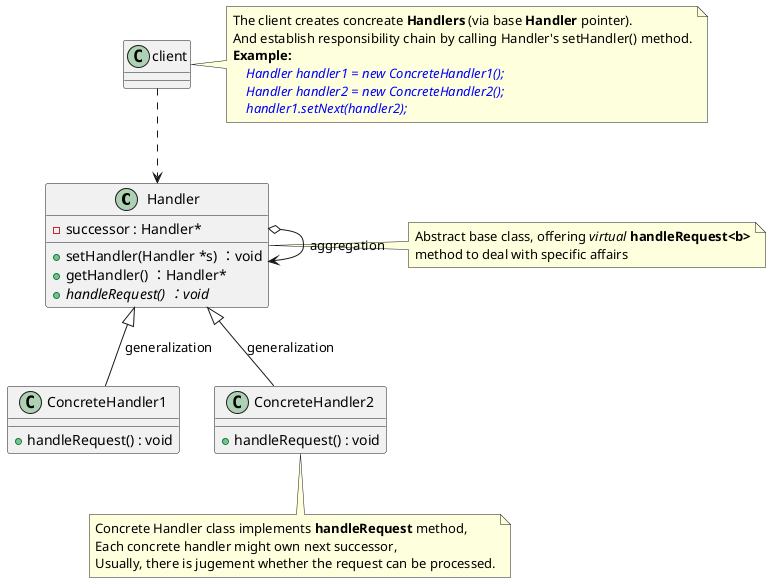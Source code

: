 @startuml ChainResposibilityDiagram

class Handler {
    - successor : Handler*
    + setHandler(Handler *s) ：void
    + getHandler() ：Handler*
    + {abstract} handleRequest() ：void
}

Handler o--> Handler : aggregation

class ConcreteHandler1 {
    + handleRequest() : void
}


class ConcreteHandler2 {
    + handleRequest() : void
}

ConcreteHandler1 -up-|> Handler : generalization
ConcreteHandler2 -up-|> Handler : generalization
client ..> Handler

note right of client
    The client creates concreate <b>Handlers</b> (via base <b>Handler</b> pointer).
    And establish responsibility chain by calling Handler's setHandler() method.
    <b>Example<b>:
        <font color="blue"><i>Handler handler1 = new ConcreteHandler1();</i></font>
        <font color="blue"><i>Handler handler2 = new ConcreteHandler2();</i></font>
        <font color="blue"><i>handler1.setNext(handler2);</i></font>
end note

note right of Handler
    Abstract base class, offering <i>virtual</i> <b>handleRequest<b>
    method to deal with specific affairs
end note

note bottom of ConcreteHandler2
    Concrete Handler class implements <b>handleRequest</b> method,
    Each concrete handler might own next successor,
    Usually, there is jugement whether the request can be processed.
end note

@enduml